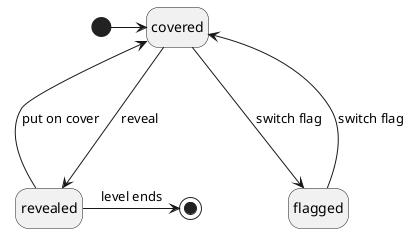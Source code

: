 @startuml
'https://plantuml.com/state-diagram
hide empty description

state covered
state flagged
state revealed

[*] -> covered

covered ---> flagged : switch flag
flagged ---> covered : switch flag

covered ---> revealed : reveal
revealed ---> covered : put on cover

revealed -> [*] : level ends

@enduml